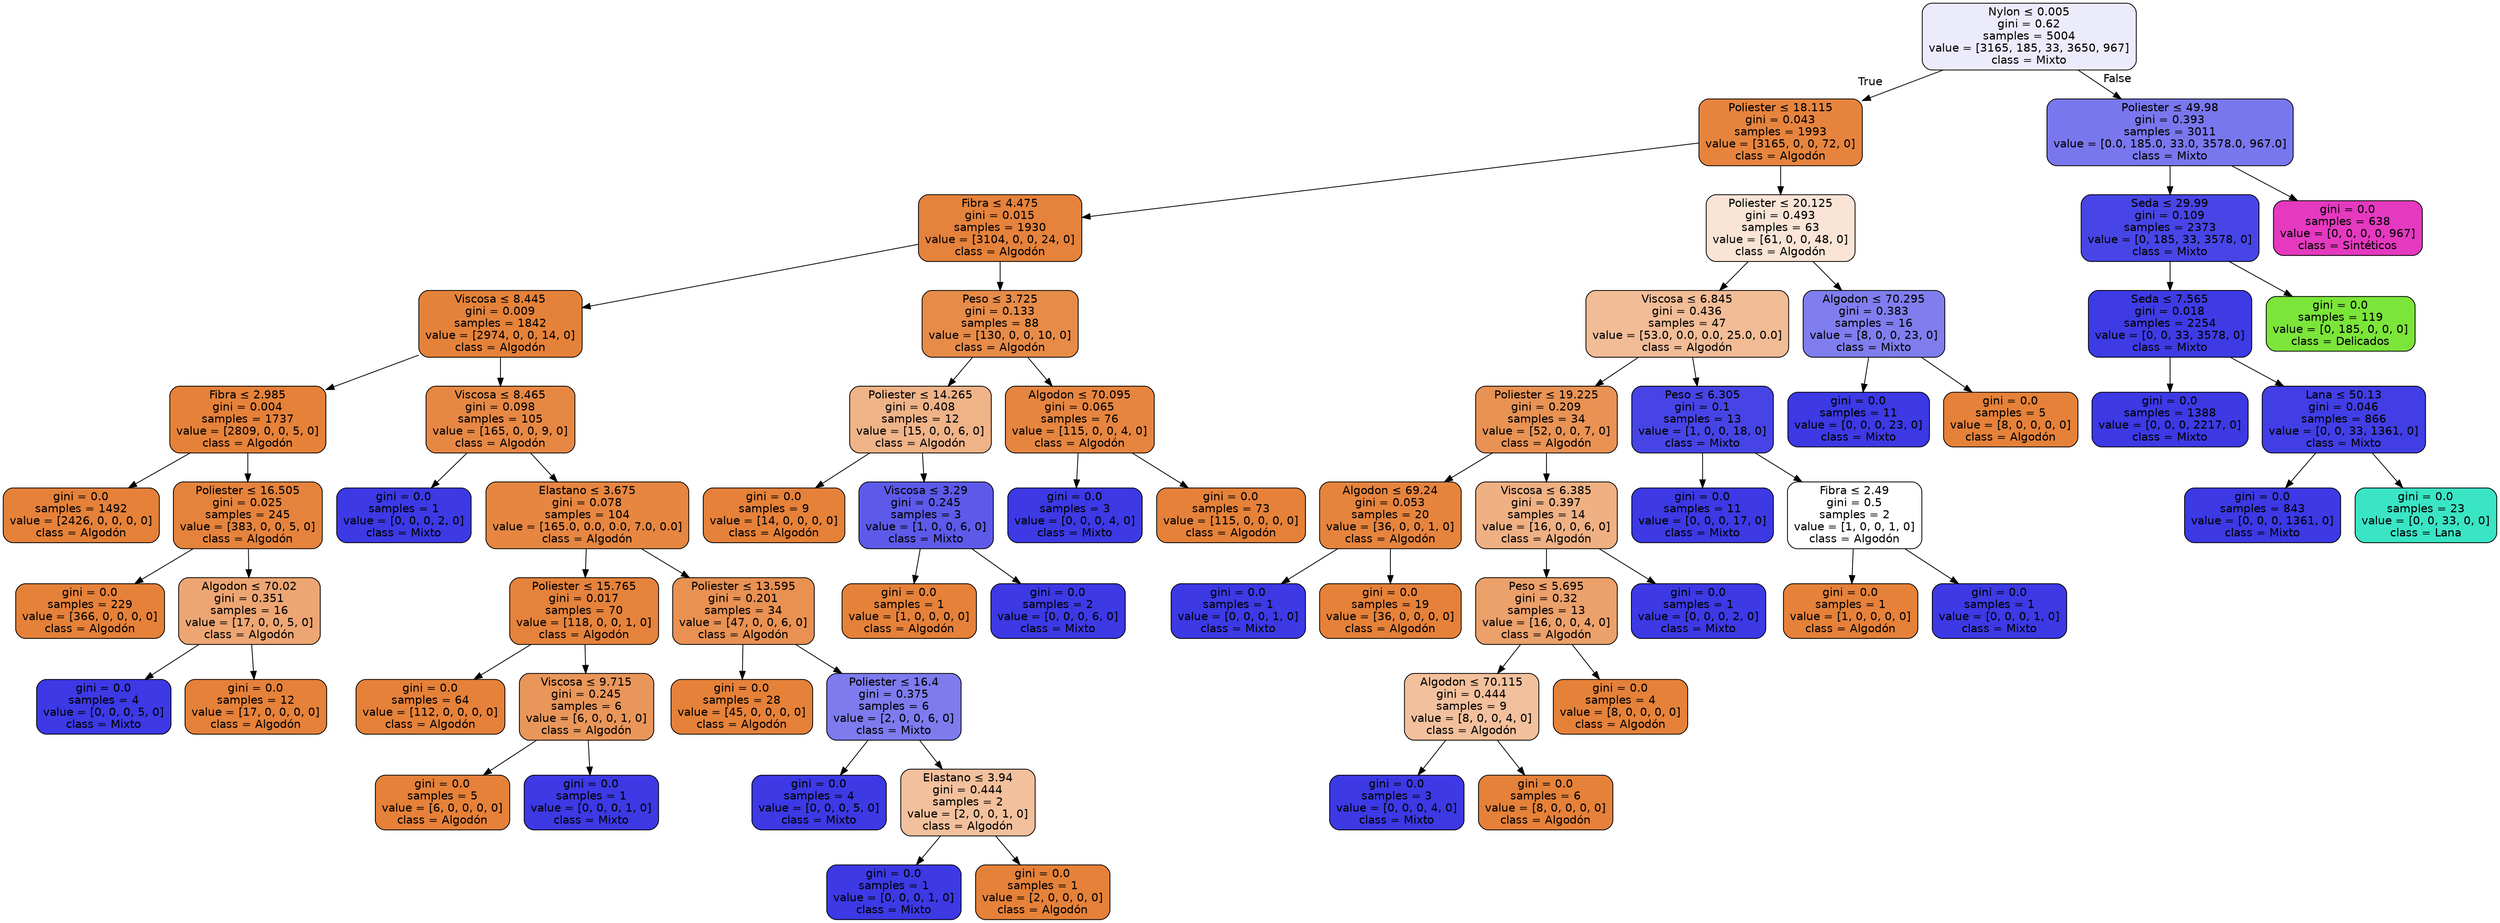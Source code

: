 digraph Tree {
node [shape=box, style="filled, rounded", color="black", fontname="helvetica"] ;
edge [fontname="helvetica"] ;
0 [label=<Nylon &le; 0.005<br/>gini = 0.62<br/>samples = 5004<br/>value = [3165, 185, 33, 3650, 967]<br/>class = Mixto>, fillcolor="#ebebfc"] ;
1 [label=<Poliester &le; 18.115<br/>gini = 0.043<br/>samples = 1993<br/>value = [3165, 0, 0, 72, 0]<br/>class = Algodón>, fillcolor="#e6843e"] ;
0 -> 1 [labeldistance=2.5, labelangle=45, headlabel="True"] ;
2 [label=<Fibra &le; 4.475<br/>gini = 0.015<br/>samples = 1930<br/>value = [3104, 0, 0, 24, 0]<br/>class = Algodón>, fillcolor="#e5823b"] ;
1 -> 2 ;
3 [label=<Viscosa &le; 8.445<br/>gini = 0.009<br/>samples = 1842<br/>value = [2974, 0, 0, 14, 0]<br/>class = Algodón>, fillcolor="#e5823a"] ;
2 -> 3 ;
4 [label=<Fibra &le; 2.985<br/>gini = 0.004<br/>samples = 1737<br/>value = [2809, 0, 0, 5, 0]<br/>class = Algodón>, fillcolor="#e58139"] ;
3 -> 4 ;
5 [label=<gini = 0.0<br/>samples = 1492<br/>value = [2426, 0, 0, 0, 0]<br/>class = Algodón>, fillcolor="#e58139"] ;
4 -> 5 ;
6 [label=<Poliester &le; 16.505<br/>gini = 0.025<br/>samples = 245<br/>value = [383, 0, 0, 5, 0]<br/>class = Algodón>, fillcolor="#e5833c"] ;
4 -> 6 ;
7 [label=<gini = 0.0<br/>samples = 229<br/>value = [366, 0, 0, 0, 0]<br/>class = Algodón>, fillcolor="#e58139"] ;
6 -> 7 ;
8 [label=<Algodon &le; 70.02<br/>gini = 0.351<br/>samples = 16<br/>value = [17, 0, 0, 5, 0]<br/>class = Algodón>, fillcolor="#eda673"] ;
6 -> 8 ;
9 [label=<gini = 0.0<br/>samples = 4<br/>value = [0, 0, 0, 5, 0]<br/>class = Mixto>, fillcolor="#3c39e5"] ;
8 -> 9 ;
10 [label=<gini = 0.0<br/>samples = 12<br/>value = [17, 0, 0, 0, 0]<br/>class = Algodón>, fillcolor="#e58139"] ;
8 -> 10 ;
11 [label=<Viscosa &le; 8.465<br/>gini = 0.098<br/>samples = 105<br/>value = [165, 0, 0, 9, 0]<br/>class = Algodón>, fillcolor="#e68844"] ;
3 -> 11 ;
12 [label=<gini = 0.0<br/>samples = 1<br/>value = [0, 0, 0, 2, 0]<br/>class = Mixto>, fillcolor="#3c39e5"] ;
11 -> 12 ;
13 [label=<Elastano &le; 3.675<br/>gini = 0.078<br/>samples = 104<br/>value = [165.0, 0.0, 0.0, 7.0, 0.0]<br/>class = Algodón>, fillcolor="#e68641"] ;
11 -> 13 ;
14 [label=<Poliester &le; 15.765<br/>gini = 0.017<br/>samples = 70<br/>value = [118, 0, 0, 1, 0]<br/>class = Algodón>, fillcolor="#e5823b"] ;
13 -> 14 ;
15 [label=<gini = 0.0<br/>samples = 64<br/>value = [112, 0, 0, 0, 0]<br/>class = Algodón>, fillcolor="#e58139"] ;
14 -> 15 ;
16 [label=<Viscosa &le; 9.715<br/>gini = 0.245<br/>samples = 6<br/>value = [6, 0, 0, 1, 0]<br/>class = Algodón>, fillcolor="#e9965a"] ;
14 -> 16 ;
17 [label=<gini = 0.0<br/>samples = 5<br/>value = [6, 0, 0, 0, 0]<br/>class = Algodón>, fillcolor="#e58139"] ;
16 -> 17 ;
18 [label=<gini = 0.0<br/>samples = 1<br/>value = [0, 0, 0, 1, 0]<br/>class = Mixto>, fillcolor="#3c39e5"] ;
16 -> 18 ;
19 [label=<Poliester &le; 13.595<br/>gini = 0.201<br/>samples = 34<br/>value = [47, 0, 0, 6, 0]<br/>class = Algodón>, fillcolor="#e89152"] ;
13 -> 19 ;
20 [label=<gini = 0.0<br/>samples = 28<br/>value = [45, 0, 0, 0, 0]<br/>class = Algodón>, fillcolor="#e58139"] ;
19 -> 20 ;
21 [label=<Poliester &le; 16.4<br/>gini = 0.375<br/>samples = 6<br/>value = [2, 0, 0, 6, 0]<br/>class = Mixto>, fillcolor="#7d7bee"] ;
19 -> 21 ;
22 [label=<gini = 0.0<br/>samples = 4<br/>value = [0, 0, 0, 5, 0]<br/>class = Mixto>, fillcolor="#3c39e5"] ;
21 -> 22 ;
23 [label=<Elastano &le; 3.94<br/>gini = 0.444<br/>samples = 2<br/>value = [2, 0, 0, 1, 0]<br/>class = Algodón>, fillcolor="#f2c09c"] ;
21 -> 23 ;
24 [label=<gini = 0.0<br/>samples = 1<br/>value = [0, 0, 0, 1, 0]<br/>class = Mixto>, fillcolor="#3c39e5"] ;
23 -> 24 ;
25 [label=<gini = 0.0<br/>samples = 1<br/>value = [2, 0, 0, 0, 0]<br/>class = Algodón>, fillcolor="#e58139"] ;
23 -> 25 ;
26 [label=<Peso &le; 3.725<br/>gini = 0.133<br/>samples = 88<br/>value = [130, 0, 0, 10, 0]<br/>class = Algodón>, fillcolor="#e78b48"] ;
2 -> 26 ;
27 [label=<Poliester &le; 14.265<br/>gini = 0.408<br/>samples = 12<br/>value = [15, 0, 0, 6, 0]<br/>class = Algodón>, fillcolor="#efb388"] ;
26 -> 27 ;
28 [label=<gini = 0.0<br/>samples = 9<br/>value = [14, 0, 0, 0, 0]<br/>class = Algodón>, fillcolor="#e58139"] ;
27 -> 28 ;
29 [label=<Viscosa &le; 3.29<br/>gini = 0.245<br/>samples = 3<br/>value = [1, 0, 0, 6, 0]<br/>class = Mixto>, fillcolor="#5d5ae9"] ;
27 -> 29 ;
30 [label=<gini = 0.0<br/>samples = 1<br/>value = [1, 0, 0, 0, 0]<br/>class = Algodón>, fillcolor="#e58139"] ;
29 -> 30 ;
31 [label=<gini = 0.0<br/>samples = 2<br/>value = [0, 0, 0, 6, 0]<br/>class = Mixto>, fillcolor="#3c39e5"] ;
29 -> 31 ;
32 [label=<Algodon &le; 70.095<br/>gini = 0.065<br/>samples = 76<br/>value = [115, 0, 0, 4, 0]<br/>class = Algodón>, fillcolor="#e68540"] ;
26 -> 32 ;
33 [label=<gini = 0.0<br/>samples = 3<br/>value = [0, 0, 0, 4, 0]<br/>class = Mixto>, fillcolor="#3c39e5"] ;
32 -> 33 ;
34 [label=<gini = 0.0<br/>samples = 73<br/>value = [115, 0, 0, 0, 0]<br/>class = Algodón>, fillcolor="#e58139"] ;
32 -> 34 ;
35 [label=<Poliester &le; 20.125<br/>gini = 0.493<br/>samples = 63<br/>value = [61, 0, 0, 48, 0]<br/>class = Algodón>, fillcolor="#f9e4d5"] ;
1 -> 35 ;
36 [label=<Viscosa &le; 6.845<br/>gini = 0.436<br/>samples = 47<br/>value = [53.0, 0.0, 0.0, 25.0, 0.0]<br/>class = Algodón>, fillcolor="#f1bc96"] ;
35 -> 36 ;
37 [label=<Poliester &le; 19.225<br/>gini = 0.209<br/>samples = 34<br/>value = [52, 0, 0, 7, 0]<br/>class = Algodón>, fillcolor="#e89254"] ;
36 -> 37 ;
38 [label=<Algodon &le; 69.24<br/>gini = 0.053<br/>samples = 20<br/>value = [36, 0, 0, 1, 0]<br/>class = Algodón>, fillcolor="#e6843e"] ;
37 -> 38 ;
39 [label=<gini = 0.0<br/>samples = 1<br/>value = [0, 0, 0, 1, 0]<br/>class = Mixto>, fillcolor="#3c39e5"] ;
38 -> 39 ;
40 [label=<gini = 0.0<br/>samples = 19<br/>value = [36, 0, 0, 0, 0]<br/>class = Algodón>, fillcolor="#e58139"] ;
38 -> 40 ;
41 [label=<Viscosa &le; 6.385<br/>gini = 0.397<br/>samples = 14<br/>value = [16, 0, 0, 6, 0]<br/>class = Algodón>, fillcolor="#efb083"] ;
37 -> 41 ;
42 [label=<Peso &le; 5.695<br/>gini = 0.32<br/>samples = 13<br/>value = [16, 0, 0, 4, 0]<br/>class = Algodón>, fillcolor="#eca06a"] ;
41 -> 42 ;
43 [label=<Algodon &le; 70.115<br/>gini = 0.444<br/>samples = 9<br/>value = [8, 0, 0, 4, 0]<br/>class = Algodón>, fillcolor="#f2c09c"] ;
42 -> 43 ;
44 [label=<gini = 0.0<br/>samples = 3<br/>value = [0, 0, 0, 4, 0]<br/>class = Mixto>, fillcolor="#3c39e5"] ;
43 -> 44 ;
45 [label=<gini = 0.0<br/>samples = 6<br/>value = [8, 0, 0, 0, 0]<br/>class = Algodón>, fillcolor="#e58139"] ;
43 -> 45 ;
46 [label=<gini = 0.0<br/>samples = 4<br/>value = [8, 0, 0, 0, 0]<br/>class = Algodón>, fillcolor="#e58139"] ;
42 -> 46 ;
47 [label=<gini = 0.0<br/>samples = 1<br/>value = [0, 0, 0, 2, 0]<br/>class = Mixto>, fillcolor="#3c39e5"] ;
41 -> 47 ;
48 [label=<Peso &le; 6.305<br/>gini = 0.1<br/>samples = 13<br/>value = [1, 0, 0, 18, 0]<br/>class = Mixto>, fillcolor="#4744e6"] ;
36 -> 48 ;
49 [label=<gini = 0.0<br/>samples = 11<br/>value = [0, 0, 0, 17, 0]<br/>class = Mixto>, fillcolor="#3c39e5"] ;
48 -> 49 ;
50 [label=<Fibra &le; 2.49<br/>gini = 0.5<br/>samples = 2<br/>value = [1, 0, 0, 1, 0]<br/>class = Algodón>, fillcolor="#ffffff"] ;
48 -> 50 ;
51 [label=<gini = 0.0<br/>samples = 1<br/>value = [1, 0, 0, 0, 0]<br/>class = Algodón>, fillcolor="#e58139"] ;
50 -> 51 ;
52 [label=<gini = 0.0<br/>samples = 1<br/>value = [0, 0, 0, 1, 0]<br/>class = Mixto>, fillcolor="#3c39e5"] ;
50 -> 52 ;
53 [label=<Algodon &le; 70.295<br/>gini = 0.383<br/>samples = 16<br/>value = [8, 0, 0, 23, 0]<br/>class = Mixto>, fillcolor="#807eee"] ;
35 -> 53 ;
54 [label=<gini = 0.0<br/>samples = 11<br/>value = [0, 0, 0, 23, 0]<br/>class = Mixto>, fillcolor="#3c39e5"] ;
53 -> 54 ;
55 [label=<gini = 0.0<br/>samples = 5<br/>value = [8, 0, 0, 0, 0]<br/>class = Algodón>, fillcolor="#e58139"] ;
53 -> 55 ;
56 [label=<Poliester &le; 49.98<br/>gini = 0.393<br/>samples = 3011<br/>value = [0.0, 185.0, 33.0, 3578.0, 967.0]<br/>class = Mixto>, fillcolor="#7977ed"] ;
0 -> 56 [labeldistance=2.5, labelangle=-45, headlabel="False"] ;
57 [label=<Seda &le; 29.99<br/>gini = 0.109<br/>samples = 2373<br/>value = [0, 185, 33, 3578, 0]<br/>class = Mixto>, fillcolor="#4845e7"] ;
56 -> 57 ;
58 [label=<Seda &le; 7.565<br/>gini = 0.018<br/>samples = 2254<br/>value = [0, 0, 33, 3578, 0]<br/>class = Mixto>, fillcolor="#3e3be5"] ;
57 -> 58 ;
59 [label=<gini = 0.0<br/>samples = 1388<br/>value = [0, 0, 0, 2217, 0]<br/>class = Mixto>, fillcolor="#3c39e5"] ;
58 -> 59 ;
60 [label=<Lana &le; 50.13<br/>gini = 0.046<br/>samples = 866<br/>value = [0, 0, 33, 1361, 0]<br/>class = Mixto>, fillcolor="#413ee6"] ;
58 -> 60 ;
61 [label=<gini = 0.0<br/>samples = 843<br/>value = [0, 0, 0, 1361, 0]<br/>class = Mixto>, fillcolor="#3c39e5"] ;
60 -> 61 ;
62 [label=<gini = 0.0<br/>samples = 23<br/>value = [0, 0, 33, 0, 0]<br/>class = Lana>, fillcolor="#39e5c5"] ;
60 -> 62 ;
63 [label=<gini = 0.0<br/>samples = 119<br/>value = [0, 185, 0, 0, 0]<br/>class = Delicados>, fillcolor="#7be539"] ;
57 -> 63 ;
64 [label=<gini = 0.0<br/>samples = 638<br/>value = [0, 0, 0, 0, 967]<br/>class = Sintéticos>, fillcolor="#e539c0"] ;
56 -> 64 ;
}